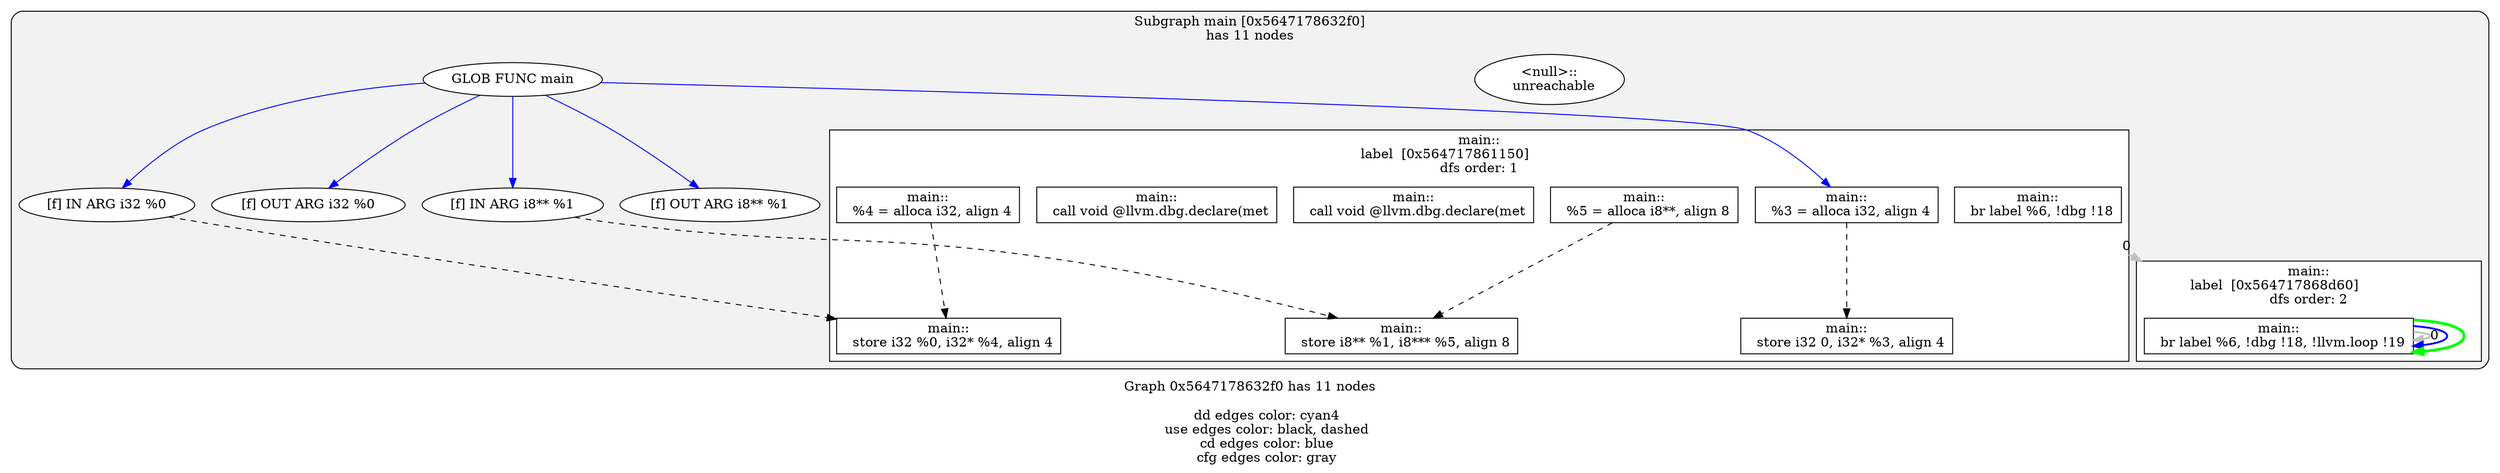 digraph "DependenceGraph" {
	compound=true label="Graph 0x5647178632f0 has 11 nodes\n
	dd edges color: cyan4
	use edges color: black, dashed
	cd edges color: blue
	cfg edges color: gray"

	/* subgraph 0x5647178632f0 nodes */
	subgraph cluster_0x5647178632f0 {
		style="filled, rounded" fillcolor=gray95
		label="Subgraph main [0x5647178632f0]\nhas 11 nodes
"
		NODE0x564717873bb0 [label="[f] IN ARG i32 %0" style=filled fillcolor=white]
		/* -- node 0x56471786ba30
		 * ------------------------------------------- */
		/* DD edges */
		/* USE edges */
		NODE0x564717873bb0 -> NODE0x564717874ec0 [color="black" rank=max style="dashed"]
		/* CD edges */
		/* ID edges */
		NODE0x564717873db0 [label="[f] OUT ARG i32 %0" style=filled fillcolor=white]
		/* -- node 0x56471786ba30
		 * ------------------------------------------- */
		/* DD edges */
		/* USE edges */
		/* CD edges */
		/* ID edges */
		NODE0x564717874030 [label="[f] IN ARG i8** %1" style=filled fillcolor=white]
		/* -- node 0x56471786ba58
		 * ------------------------------------------- */
		/* DD edges */
		/* USE edges */
		NODE0x564717874030 -> NODE0x5647178753b0 [color="black" rank=max style="dashed"]
		/* CD edges */
		/* ID edges */
		NODE0x564717874230 [label="[f] OUT ARG i8** %1" style=filled fillcolor=white]
		/* -- node 0x56471786ba58
		 * ------------------------------------------- */
		/* DD edges */
		/* USE edges */
		/* CD edges */
		/* ID edges */
		/* Basic Block main::
label  [0x564717868d60] */
		subgraph cluster_bb_0x564717868d60 {
			style=filled fillcolor=white
			label="main::
label  [0x564717868d60]		\ndfs order: 2"
			NODE0x564717875b40 [shape=rect label="0x56471786d260"]
		} /* cluster_bb_0x564717868d60 */

		/* Basic Block main::
label  [0x564717861150] */
		subgraph cluster_bb_0x564717861150 {
			style=filled fillcolor=white
			label="main::
label  [0x564717861150]		\ndfs order: 1"
			NODE0x564717874540 [shape=rect label="0x5647178671c0"]
			NODE0x5647178747a0 [shape=rect label="0x564717867260"]
			NODE0x564717874a00 [shape=rect label="0x5647178672d0"]
			NODE0x564717874c60 [shape=rect label="0x56471786d010"]
			NODE0x564717874ec0 [shape=rect label="0x56471786d0a0"]
			NODE0x564717875120 [shape=rect label="0x56471785ed50"]
			NODE0x5647178753b0 [shape=rect label="0x56471786d160"]
			NODE0x564717875610 [shape=rect label="0x5647178128f0"]
			NODE0x5647178758a0 [shape=rect label="0x564717867340"]
		} /* cluster_bb_0x564717861150 */

	NODE0x564717875b40 -> NODE0x564717875b40 [penwidth=2 label="0"  ltail=cluster_bb_0x564717868d60  lhead=cluster_bb_0x564717868d60  color="gray"]
	NODE0x564717875b40 -> NODE0x564717875b40 [penwidth=2 color=blue  ltail=cluster_bb_0x564717868d60  lhead=cluster_bb_0x564717868d60]
	/* post-dominance frontiers */
NODE0x564717875b40 -> NODE0x564717875b40 [penwidth=3 color=green  ltail=cluster_bb_0x564717868d60  lhead=cluster_bb_0x564717868d60 constraint=false]
	NODE0x5647178758a0 -> NODE0x564717875b40 [penwidth=2 label="0"  ltail=cluster_bb_0x564717861150  lhead=cluster_bb_0x564717868d60  color="gray"]
		NODE0x564717875610 [label="main::
  call void @llvm.dbg.declare(met" labelURL="nonterm.c:1:26" style=filled fillcolor=white]
		/* -- node 0x5647178128f0
		 * ------------------------------------------- */
		/* DD edges */
		/* USE edges */
		/* CD edges */
		/* ID edges */
		NODE0x564717875120 [label="main::
  call void @llvm.dbg.declare(met" labelURL="nonterm.c:1:14" style=filled fillcolor=white]
		/* -- node 0x56471785ed50
		 * ------------------------------------------- */
		/* DD edges */
		/* USE edges */
		/* CD edges */
		/* ID edges */
		NODE0x564717874540 [label="main::
  %3 = alloca i32, align 4" style=filled fillcolor=white]
		/* -- node 0x5647178671c0
		 * ------------------------------------------- */
		/* DD edges */
		/* USE edges */
		NODE0x564717874540 -> NODE0x564717874c60 [color="black" rank=max style="dashed"]
		/* CD edges */
		/* ID edges */
		NODE0x5647178747a0 [label="main::
  %4 = alloca i32, align 4" style=filled fillcolor=white]
		/* -- node 0x564717867260
		 * ------------------------------------------- */
		/* DD edges */
		/* USE edges */
		NODE0x5647178747a0 -> NODE0x564717874ec0 [color="black" rank=max style="dashed"]
		/* CD edges */
		/* ID edges */
		NODE0x564717874a00 [label="main::
  %5 = alloca i8**, align 8" style=filled fillcolor=white]
		/* -- node 0x5647178672d0
		 * ------------------------------------------- */
		/* DD edges */
		/* USE edges */
		NODE0x564717874a00 -> NODE0x5647178753b0 [color="black" rank=max style="dashed"]
		/* CD edges */
		/* ID edges */
		NODE0x5647178758a0 [label="main::
  br label %6, !dbg !18" labelURL="nonterm.c:3:5" style=filled fillcolor=white]
		/* -- node 0x564717867340
		 * ------------------------------------------- */
		/* DD edges */
		/* USE edges */
		/* CD edges */
		/* ID edges */
		NODE0x564717874c60 [label="main::
  store i32 0, i32* %3, align 4" style=filled fillcolor=white]
		/* -- node 0x56471786d010
		 * ------------------------------------------- */
		/* DD edges */
		/* USE edges */
		/* CD edges */
		/* ID edges */
		NODE0x564717874ec0 [label="main::
  store i32 %0, i32* %4, align 4" style=filled fillcolor=white]
		/* -- node 0x56471786d0a0
		 * ------------------------------------------- */
		/* DD edges */
		/* USE edges */
		/* CD edges */
		/* ID edges */
		NODE0x5647178753b0 [label="main::
  store i8** %1, i8*** %5, align 8" style=filled fillcolor=white]
		/* -- node 0x56471786d160
		 * ------------------------------------------- */
		/* DD edges */
		/* USE edges */
		/* CD edges */
		/* ID edges */
		NODE0x564717875b40 [label="main::
  br label %6, !dbg !18, !llvm.loop !19" labelURL="nonterm.c:3:5" style=filled fillcolor=white]
		/* -- node 0x56471786d260
		 * ------------------------------------------- */
		/* DD edges */
		/* USE edges */
		/* CD edges */
		/* ID edges */
		NODE0x564717875f10 [label="<null>::
  unreachable" style=filled fillcolor=white]
		/* -- node 0x564717875ec0
		 * ------------------------------------------- */
		/* DD edges */
		/* USE edges */
		/* CD edges */
		/* ID edges */
		NODE0x564717873970 [label="GLOB FUNC main" style=filled fillcolor=white]
		/* -- node 0x5647178356f8
		 * ------------------------------------------- */
		/* DD edges */
		/* USE edges */
		/* CD edges */
		NODE0x564717873970 -> NODE0x564717873bb0 [color="blue"]
		NODE0x564717873970 -> NODE0x564717873db0 [color="blue"]
		NODE0x564717873970 -> NODE0x564717874030 [color="blue"]
		NODE0x564717873970 -> NODE0x564717874230 [color="blue"]
		NODE0x564717873970 -> NODE0x564717874540 [color="blue"]
		/* ID edges */
	}
}
